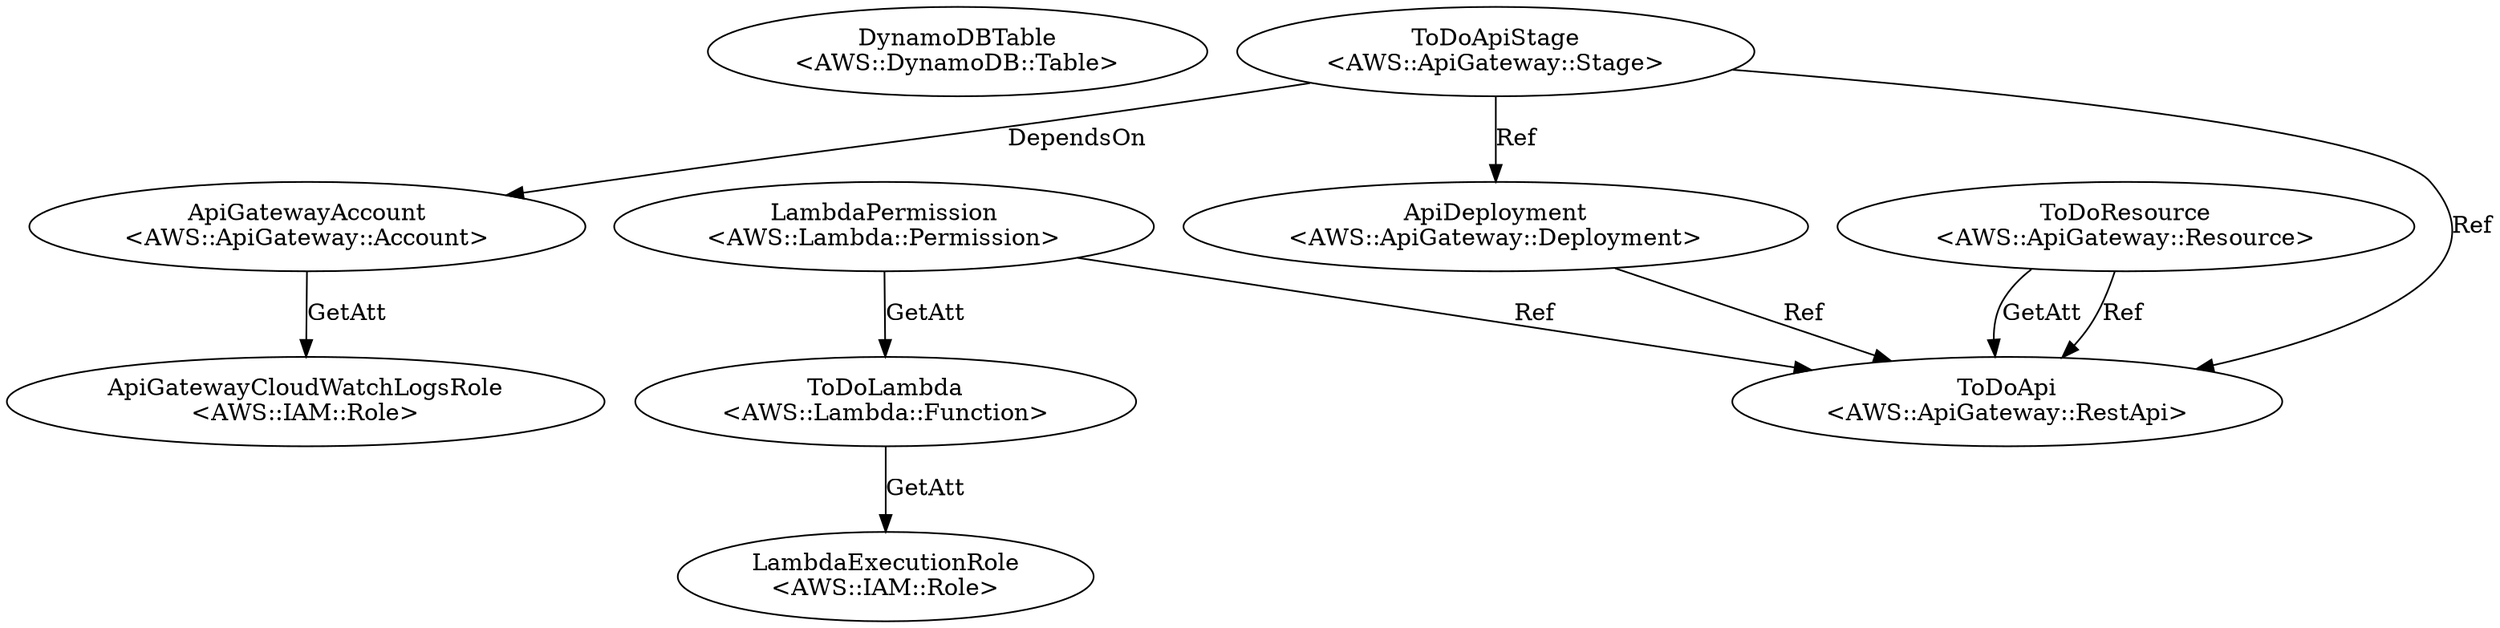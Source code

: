 digraph "template" {
DynamoDBTable [label="DynamoDBTable\n<AWS::DynamoDB::Table>"];
ToDoLambda [label="ToDoLambda\n<AWS::Lambda::Function>"];
LambdaExecutionRole [label="LambdaExecutionRole\n<AWS::IAM::Role>"];
ToDoApi [label="ToDoApi\n<AWS::ApiGateway::RestApi>"];
LambdaPermission [label="LambdaPermission\n<AWS::Lambda::Permission>"];
ApiGatewayCloudWatchLogsRole [label="ApiGatewayCloudWatchLogsRole\n<AWS::IAM::Role>"];
ApiGatewayAccount [label="ApiGatewayAccount\n<AWS::ApiGateway::Account>"];
ToDoApiStage [label="ToDoApiStage\n<AWS::ApiGateway::Stage>"];
ApiDeployment [label="ApiDeployment\n<AWS::ApiGateway::Deployment>"];
ToDoResource [label="ToDoResource\n<AWS::ApiGateway::Resource>"];
ToDoLambda -> LambdaExecutionRole  [key=0, label=GetAtt];
LambdaPermission -> ToDoApi  [key=0, label=Ref];
LambdaPermission -> ToDoLambda  [key=0, label=GetAtt];
ApiGatewayAccount -> ApiGatewayCloudWatchLogsRole  [key=0, label=GetAtt];
ToDoApiStage -> ApiGatewayAccount  [key=0, label=DependsOn];
ToDoApiStage -> ApiDeployment  [key=0, label=Ref];
ToDoApiStage -> ToDoApi  [key=0, label=Ref];
ApiDeployment -> ToDoApi  [key=0, label=Ref];
ToDoResource -> ToDoApi  [key=0, label=Ref];
ToDoResource -> ToDoApi  [key=1, label=GetAtt];
}
